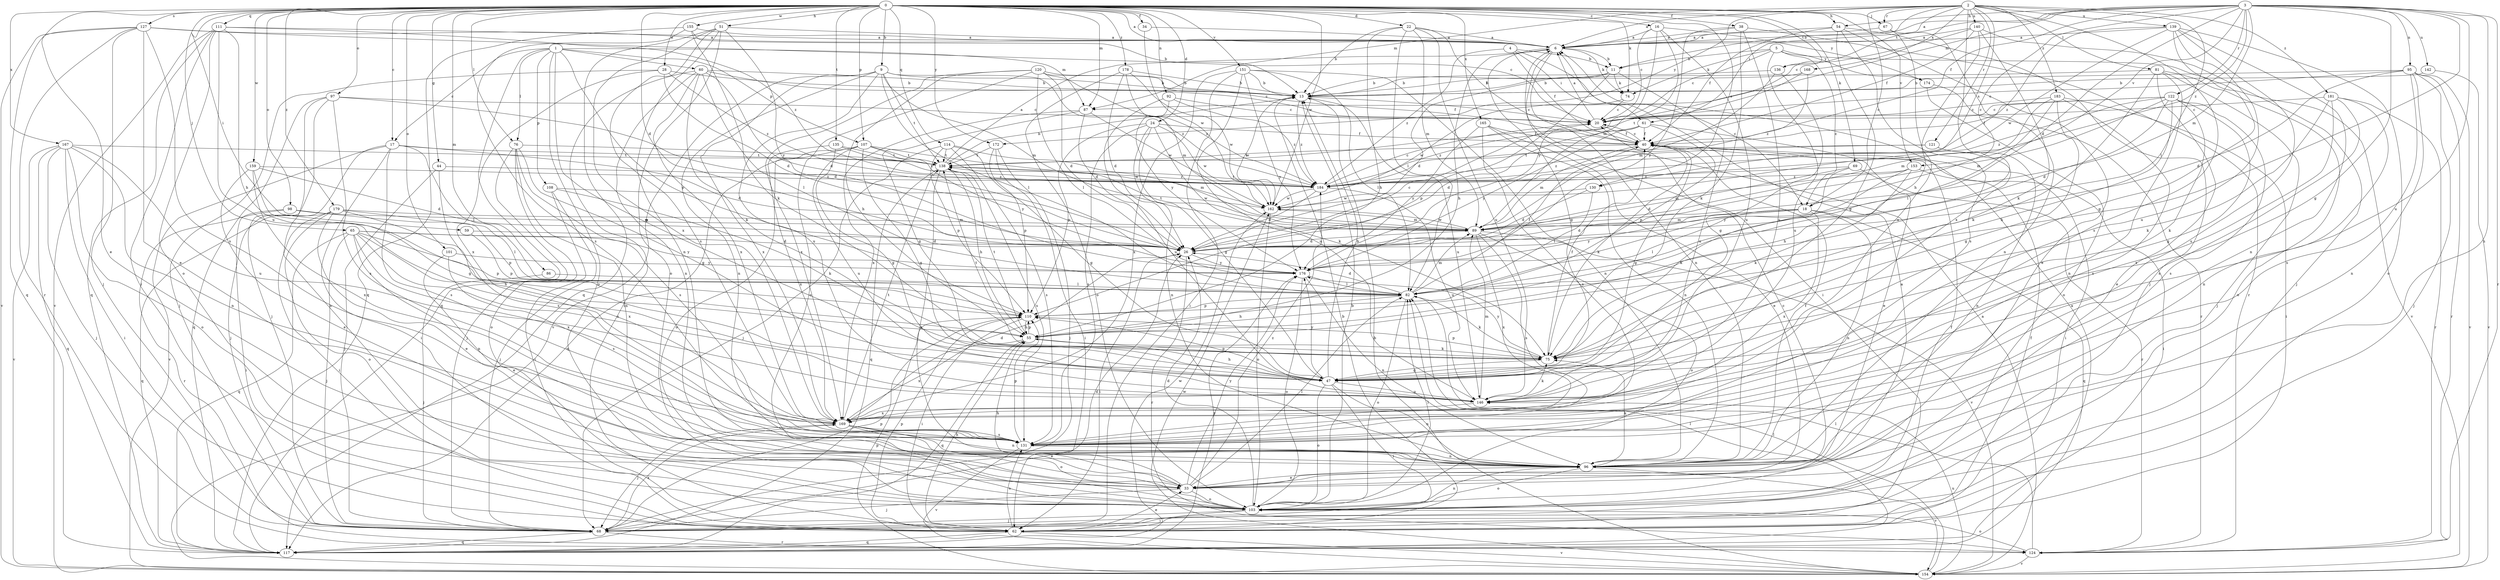 strict digraph  {
0;
1;
2;
3;
4;
5;
6;
9;
11;
13;
16;
17;
18;
20;
22;
24;
26;
28;
33;
34;
38;
40;
44;
47;
51;
54;
55;
59;
60;
61;
62;
65;
67;
68;
69;
74;
75;
76;
81;
82;
86;
87;
89;
92;
95;
96;
97;
98;
101;
103;
107;
108;
110;
111;
114;
117;
120;
121;
122;
124;
127;
130;
131;
135;
136;
138;
139;
140;
142;
146;
151;
153;
154;
155;
159;
162;
165;
167;
168;
169;
172;
174;
176;
178;
179;
181;
183;
184;
0 -> 6  [label=a];
0 -> 9  [label=b];
0 -> 16  [label=c];
0 -> 17  [label=c];
0 -> 22  [label=d];
0 -> 24  [label=d];
0 -> 26  [label=d];
0 -> 28  [label=e];
0 -> 33  [label=e];
0 -> 34  [label=f];
0 -> 38  [label=f];
0 -> 44  [label=g];
0 -> 51  [label=h];
0 -> 54  [label=h];
0 -> 59  [label=i];
0 -> 65  [label=j];
0 -> 67  [label=j];
0 -> 69  [label=k];
0 -> 74  [label=k];
0 -> 76  [label=l];
0 -> 86  [label=m];
0 -> 87  [label=m];
0 -> 92  [label=n];
0 -> 97  [label=o];
0 -> 98  [label=o];
0 -> 101  [label=o];
0 -> 107  [label=p];
0 -> 111  [label=q];
0 -> 114  [label=q];
0 -> 127  [label=s];
0 -> 130  [label=s];
0 -> 135  [label=t];
0 -> 136  [label=t];
0 -> 151  [label=v];
0 -> 153  [label=v];
0 -> 155  [label=w];
0 -> 159  [label=w];
0 -> 162  [label=w];
0 -> 165  [label=x];
0 -> 167  [label=x];
0 -> 172  [label=y];
0 -> 178  [label=z];
0 -> 179  [label=z];
1 -> 17  [label=c];
1 -> 47  [label=g];
1 -> 60  [label=i];
1 -> 76  [label=l];
1 -> 87  [label=m];
1 -> 103  [label=o];
1 -> 107  [label=p];
1 -> 108  [label=p];
1 -> 110  [label=p];
1 -> 117  [label=q];
2 -> 6  [label=a];
2 -> 11  [label=b];
2 -> 18  [label=c];
2 -> 61  [label=i];
2 -> 81  [label=l];
2 -> 82  [label=l];
2 -> 87  [label=m];
2 -> 121  [label=r];
2 -> 130  [label=s];
2 -> 131  [label=s];
2 -> 139  [label=u];
2 -> 140  [label=u];
2 -> 168  [label=x];
2 -> 169  [label=x];
2 -> 172  [label=y];
2 -> 181  [label=z];
2 -> 183  [label=z];
2 -> 67  [label=r];
3 -> 6  [label=a];
3 -> 18  [label=c];
3 -> 26  [label=d];
3 -> 40  [label=f];
3 -> 47  [label=g];
3 -> 54  [label=h];
3 -> 82  [label=l];
3 -> 87  [label=m];
3 -> 89  [label=m];
3 -> 95  [label=n];
3 -> 96  [label=n];
3 -> 122  [label=r];
3 -> 124  [label=r];
3 -> 136  [label=t];
3 -> 142  [label=u];
3 -> 146  [label=u];
3 -> 153  [label=v];
3 -> 184  [label=z];
4 -> 11  [label=b];
4 -> 18  [label=c];
4 -> 40  [label=f];
4 -> 61  [label=i];
4 -> 184  [label=z];
5 -> 11  [label=b];
5 -> 18  [label=c];
5 -> 20  [label=c];
5 -> 74  [label=k];
5 -> 146  [label=u];
5 -> 154  [label=v];
5 -> 174  [label=y];
6 -> 11  [label=b];
6 -> 47  [label=g];
6 -> 55  [label=h];
6 -> 62  [label=i];
6 -> 74  [label=k];
6 -> 96  [label=n];
9 -> 13  [label=b];
9 -> 82  [label=l];
9 -> 89  [label=m];
9 -> 96  [label=n];
9 -> 138  [label=t];
9 -> 146  [label=u];
9 -> 154  [label=v];
9 -> 169  [label=x];
9 -> 184  [label=z];
11 -> 13  [label=b];
11 -> 26  [label=d];
11 -> 74  [label=k];
11 -> 110  [label=p];
11 -> 146  [label=u];
13 -> 20  [label=c];
13 -> 146  [label=u];
13 -> 162  [label=w];
13 -> 184  [label=z];
16 -> 6  [label=a];
16 -> 20  [label=c];
16 -> 89  [label=m];
16 -> 146  [label=u];
16 -> 174  [label=y];
16 -> 176  [label=y];
17 -> 26  [label=d];
17 -> 62  [label=i];
17 -> 68  [label=j];
17 -> 82  [label=l];
17 -> 131  [label=s];
17 -> 138  [label=t];
17 -> 154  [label=v];
18 -> 26  [label=d];
18 -> 82  [label=l];
18 -> 89  [label=m];
18 -> 96  [label=n];
18 -> 117  [label=q];
18 -> 169  [label=x];
18 -> 176  [label=y];
20 -> 6  [label=a];
20 -> 40  [label=f];
22 -> 6  [label=a];
22 -> 13  [label=b];
22 -> 40  [label=f];
22 -> 55  [label=h];
22 -> 82  [label=l];
22 -> 89  [label=m];
22 -> 146  [label=u];
24 -> 40  [label=f];
24 -> 47  [label=g];
24 -> 75  [label=k];
24 -> 96  [label=n];
24 -> 110  [label=p];
24 -> 131  [label=s];
24 -> 162  [label=w];
26 -> 20  [label=c];
26 -> 62  [label=i];
26 -> 124  [label=r];
26 -> 176  [label=y];
28 -> 13  [label=b];
28 -> 26  [label=d];
28 -> 68  [label=j];
28 -> 169  [label=x];
28 -> 184  [label=z];
33 -> 20  [label=c];
33 -> 55  [label=h];
33 -> 68  [label=j];
33 -> 82  [label=l];
33 -> 103  [label=o];
33 -> 176  [label=y];
33 -> 184  [label=z];
34 -> 6  [label=a];
34 -> 162  [label=w];
38 -> 6  [label=a];
38 -> 75  [label=k];
38 -> 124  [label=r];
38 -> 146  [label=u];
38 -> 176  [label=y];
40 -> 20  [label=c];
40 -> 47  [label=g];
40 -> 62  [label=i];
40 -> 75  [label=k];
40 -> 89  [label=m];
40 -> 138  [label=t];
44 -> 68  [label=j];
44 -> 131  [label=s];
44 -> 184  [label=z];
47 -> 13  [label=b];
47 -> 55  [label=h];
47 -> 62  [label=i];
47 -> 96  [label=n];
47 -> 103  [label=o];
47 -> 110  [label=p];
47 -> 146  [label=u];
47 -> 176  [label=y];
51 -> 6  [label=a];
51 -> 96  [label=n];
51 -> 103  [label=o];
51 -> 117  [label=q];
51 -> 131  [label=s];
51 -> 169  [label=x];
51 -> 176  [label=y];
54 -> 6  [label=a];
54 -> 33  [label=e];
54 -> 40  [label=f];
54 -> 47  [label=g];
54 -> 68  [label=j];
54 -> 131  [label=s];
55 -> 75  [label=k];
55 -> 110  [label=p];
55 -> 117  [label=q];
55 -> 138  [label=t];
55 -> 169  [label=x];
59 -> 26  [label=d];
59 -> 110  [label=p];
60 -> 13  [label=b];
60 -> 20  [label=c];
60 -> 26  [label=d];
60 -> 62  [label=i];
60 -> 75  [label=k];
60 -> 82  [label=l];
60 -> 96  [label=n];
60 -> 169  [label=x];
61 -> 26  [label=d];
61 -> 33  [label=e];
61 -> 40  [label=f];
61 -> 110  [label=p];
61 -> 176  [label=y];
61 -> 184  [label=z];
62 -> 13  [label=b];
62 -> 33  [label=e];
62 -> 40  [label=f];
62 -> 55  [label=h];
62 -> 110  [label=p];
62 -> 117  [label=q];
62 -> 131  [label=s];
62 -> 154  [label=v];
65 -> 26  [label=d];
65 -> 55  [label=h];
65 -> 68  [label=j];
65 -> 96  [label=n];
65 -> 110  [label=p];
65 -> 117  [label=q];
65 -> 146  [label=u];
65 -> 169  [label=x];
65 -> 176  [label=y];
67 -> 6  [label=a];
67 -> 96  [label=n];
67 -> 146  [label=u];
68 -> 26  [label=d];
68 -> 110  [label=p];
68 -> 117  [label=q];
68 -> 124  [label=r];
68 -> 169  [label=x];
69 -> 26  [label=d];
69 -> 75  [label=k];
69 -> 124  [label=r];
69 -> 184  [label=z];
74 -> 20  [label=c];
74 -> 162  [label=w];
75 -> 40  [label=f];
75 -> 47  [label=g];
75 -> 110  [label=p];
75 -> 138  [label=t];
75 -> 176  [label=y];
76 -> 47  [label=g];
76 -> 68  [label=j];
76 -> 96  [label=n];
76 -> 103  [label=o];
76 -> 131  [label=s];
76 -> 138  [label=t];
81 -> 13  [label=b];
81 -> 33  [label=e];
81 -> 68  [label=j];
81 -> 75  [label=k];
81 -> 96  [label=n];
81 -> 103  [label=o];
82 -> 26  [label=d];
82 -> 40  [label=f];
82 -> 55  [label=h];
82 -> 75  [label=k];
82 -> 89  [label=m];
82 -> 103  [label=o];
82 -> 110  [label=p];
86 -> 68  [label=j];
86 -> 82  [label=l];
87 -> 26  [label=d];
87 -> 47  [label=g];
87 -> 162  [label=w];
87 -> 169  [label=x];
89 -> 26  [label=d];
89 -> 103  [label=o];
89 -> 131  [label=s];
89 -> 138  [label=t];
89 -> 154  [label=v];
89 -> 162  [label=w];
89 -> 169  [label=x];
92 -> 20  [label=c];
92 -> 146  [label=u];
92 -> 176  [label=y];
92 -> 184  [label=z];
95 -> 13  [label=b];
95 -> 20  [label=c];
95 -> 26  [label=d];
95 -> 68  [label=j];
95 -> 96  [label=n];
95 -> 124  [label=r];
95 -> 131  [label=s];
95 -> 154  [label=v];
96 -> 33  [label=e];
96 -> 40  [label=f];
96 -> 75  [label=k];
96 -> 103  [label=o];
96 -> 154  [label=v];
97 -> 20  [label=c];
97 -> 26  [label=d];
97 -> 68  [label=j];
97 -> 103  [label=o];
97 -> 117  [label=q];
97 -> 131  [label=s];
98 -> 62  [label=i];
98 -> 89  [label=m];
98 -> 110  [label=p];
98 -> 124  [label=r];
101 -> 33  [label=e];
101 -> 131  [label=s];
101 -> 176  [label=y];
103 -> 6  [label=a];
103 -> 13  [label=b];
103 -> 26  [label=d];
103 -> 40  [label=f];
103 -> 62  [label=i];
103 -> 68  [label=j];
103 -> 82  [label=l];
103 -> 96  [label=n];
107 -> 47  [label=g];
107 -> 103  [label=o];
107 -> 117  [label=q];
107 -> 138  [label=t];
107 -> 146  [label=u];
107 -> 162  [label=w];
107 -> 176  [label=y];
108 -> 62  [label=i];
108 -> 68  [label=j];
108 -> 75  [label=k];
108 -> 162  [label=w];
110 -> 55  [label=h];
110 -> 62  [label=i];
111 -> 6  [label=a];
111 -> 55  [label=h];
111 -> 62  [label=i];
111 -> 103  [label=o];
111 -> 117  [label=q];
111 -> 146  [label=u];
111 -> 154  [label=v];
111 -> 184  [label=z];
114 -> 47  [label=g];
114 -> 68  [label=j];
114 -> 89  [label=m];
114 -> 110  [label=p];
114 -> 131  [label=s];
114 -> 138  [label=t];
117 -> 6  [label=a];
117 -> 82  [label=l];
117 -> 162  [label=w];
117 -> 176  [label=y];
120 -> 13  [label=b];
120 -> 26  [label=d];
120 -> 40  [label=f];
120 -> 55  [label=h];
120 -> 82  [label=l];
120 -> 103  [label=o];
120 -> 169  [label=x];
120 -> 184  [label=z];
121 -> 55  [label=h];
121 -> 96  [label=n];
121 -> 138  [label=t];
121 -> 184  [label=z];
122 -> 20  [label=c];
122 -> 26  [label=d];
122 -> 40  [label=f];
122 -> 47  [label=g];
122 -> 55  [label=h];
122 -> 75  [label=k];
122 -> 89  [label=m];
122 -> 131  [label=s];
122 -> 184  [label=z];
124 -> 82  [label=l];
124 -> 103  [label=o];
124 -> 154  [label=v];
127 -> 6  [label=a];
127 -> 20  [label=c];
127 -> 33  [label=e];
127 -> 68  [label=j];
127 -> 117  [label=q];
127 -> 124  [label=r];
127 -> 131  [label=s];
127 -> 154  [label=v];
130 -> 26  [label=d];
130 -> 82  [label=l];
130 -> 162  [label=w];
131 -> 96  [label=n];
131 -> 110  [label=p];
131 -> 154  [label=v];
135 -> 47  [label=g];
135 -> 138  [label=t];
135 -> 169  [label=x];
135 -> 184  [label=z];
136 -> 13  [label=b];
136 -> 47  [label=g];
136 -> 89  [label=m];
138 -> 6  [label=a];
138 -> 13  [label=b];
138 -> 33  [label=e];
138 -> 55  [label=h];
138 -> 117  [label=q];
138 -> 131  [label=s];
138 -> 184  [label=z];
139 -> 6  [label=a];
139 -> 47  [label=g];
139 -> 96  [label=n];
139 -> 103  [label=o];
139 -> 131  [label=s];
139 -> 146  [label=u];
139 -> 162  [label=w];
139 -> 184  [label=z];
140 -> 6  [label=a];
140 -> 20  [label=c];
140 -> 40  [label=f];
140 -> 55  [label=h];
140 -> 68  [label=j];
140 -> 75  [label=k];
142 -> 13  [label=b];
142 -> 154  [label=v];
146 -> 75  [label=k];
146 -> 89  [label=m];
146 -> 169  [label=x];
151 -> 13  [label=b];
151 -> 62  [label=i];
151 -> 82  [label=l];
151 -> 96  [label=n];
151 -> 146  [label=u];
151 -> 169  [label=x];
151 -> 176  [label=y];
153 -> 62  [label=i];
153 -> 75  [label=k];
153 -> 89  [label=m];
153 -> 176  [label=y];
153 -> 184  [label=z];
154 -> 6  [label=a];
154 -> 13  [label=b];
154 -> 82  [label=l];
154 -> 110  [label=p];
154 -> 146  [label=u];
154 -> 162  [label=w];
155 -> 6  [label=a];
155 -> 13  [label=b];
155 -> 75  [label=k];
155 -> 117  [label=q];
155 -> 131  [label=s];
159 -> 26  [label=d];
159 -> 33  [label=e];
159 -> 47  [label=g];
159 -> 169  [label=x];
159 -> 184  [label=z];
162 -> 89  [label=m];
162 -> 103  [label=o];
165 -> 33  [label=e];
165 -> 40  [label=f];
165 -> 96  [label=n];
165 -> 131  [label=s];
165 -> 176  [label=y];
167 -> 62  [label=i];
167 -> 68  [label=j];
167 -> 96  [label=n];
167 -> 103  [label=o];
167 -> 117  [label=q];
167 -> 138  [label=t];
167 -> 146  [label=u];
167 -> 154  [label=v];
168 -> 13  [label=b];
168 -> 138  [label=t];
168 -> 184  [label=z];
169 -> 26  [label=d];
169 -> 33  [label=e];
169 -> 68  [label=j];
169 -> 96  [label=n];
169 -> 103  [label=o];
169 -> 131  [label=s];
169 -> 138  [label=t];
172 -> 62  [label=i];
172 -> 68  [label=j];
172 -> 110  [label=p];
172 -> 138  [label=t];
174 -> 103  [label=o];
174 -> 124  [label=r];
176 -> 82  [label=l];
176 -> 96  [label=n];
176 -> 103  [label=o];
178 -> 13  [label=b];
178 -> 26  [label=d];
178 -> 89  [label=m];
178 -> 103  [label=o];
178 -> 162  [label=w];
179 -> 33  [label=e];
179 -> 62  [label=i];
179 -> 82  [label=l];
179 -> 89  [label=m];
179 -> 103  [label=o];
179 -> 117  [label=q];
179 -> 169  [label=x];
181 -> 20  [label=c];
181 -> 75  [label=k];
181 -> 96  [label=n];
181 -> 124  [label=r];
181 -> 131  [label=s];
181 -> 169  [label=x];
183 -> 20  [label=c];
183 -> 47  [label=g];
183 -> 62  [label=i];
183 -> 82  [label=l];
183 -> 89  [label=m];
183 -> 131  [label=s];
184 -> 20  [label=c];
184 -> 26  [label=d];
184 -> 138  [label=t];
184 -> 146  [label=u];
184 -> 162  [label=w];
}
